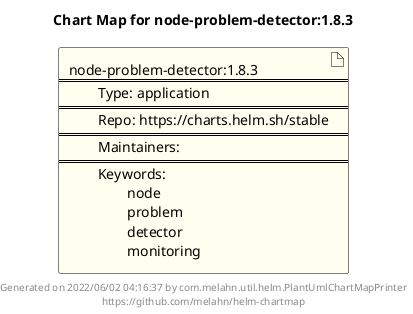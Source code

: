 @startuml
skinparam linetype ortho
skinparam backgroundColor white
skinparam usecaseBorderColor black
skinparam usecaseArrowColor LightSlateGray
skinparam artifactBorderColor black
skinparam artifactArrowColor LightSlateGray

title Chart Map for node-problem-detector:1.8.3

'There is one referenced Helm Chart
artifact "node-problem-detector:1.8.3\n====\n\tType: application\n====\n\tRepo: https://charts.helm.sh/stable\n====\n\tMaintainers: \n====\n\tKeywords: \n\t\tnode\n\t\tproblem\n\t\tdetector\n\t\tmonitoring" as node_problem_detector_1_8_3 #Ivory

'There are 0 referenced Docker Images

'Chart Dependencies

center footer Generated on 2022/06/02 04:16:37 by com.melahn.util.helm.PlantUmlChartMapPrinter\nhttps://github.com/melahn/helm-chartmap
@enduml
